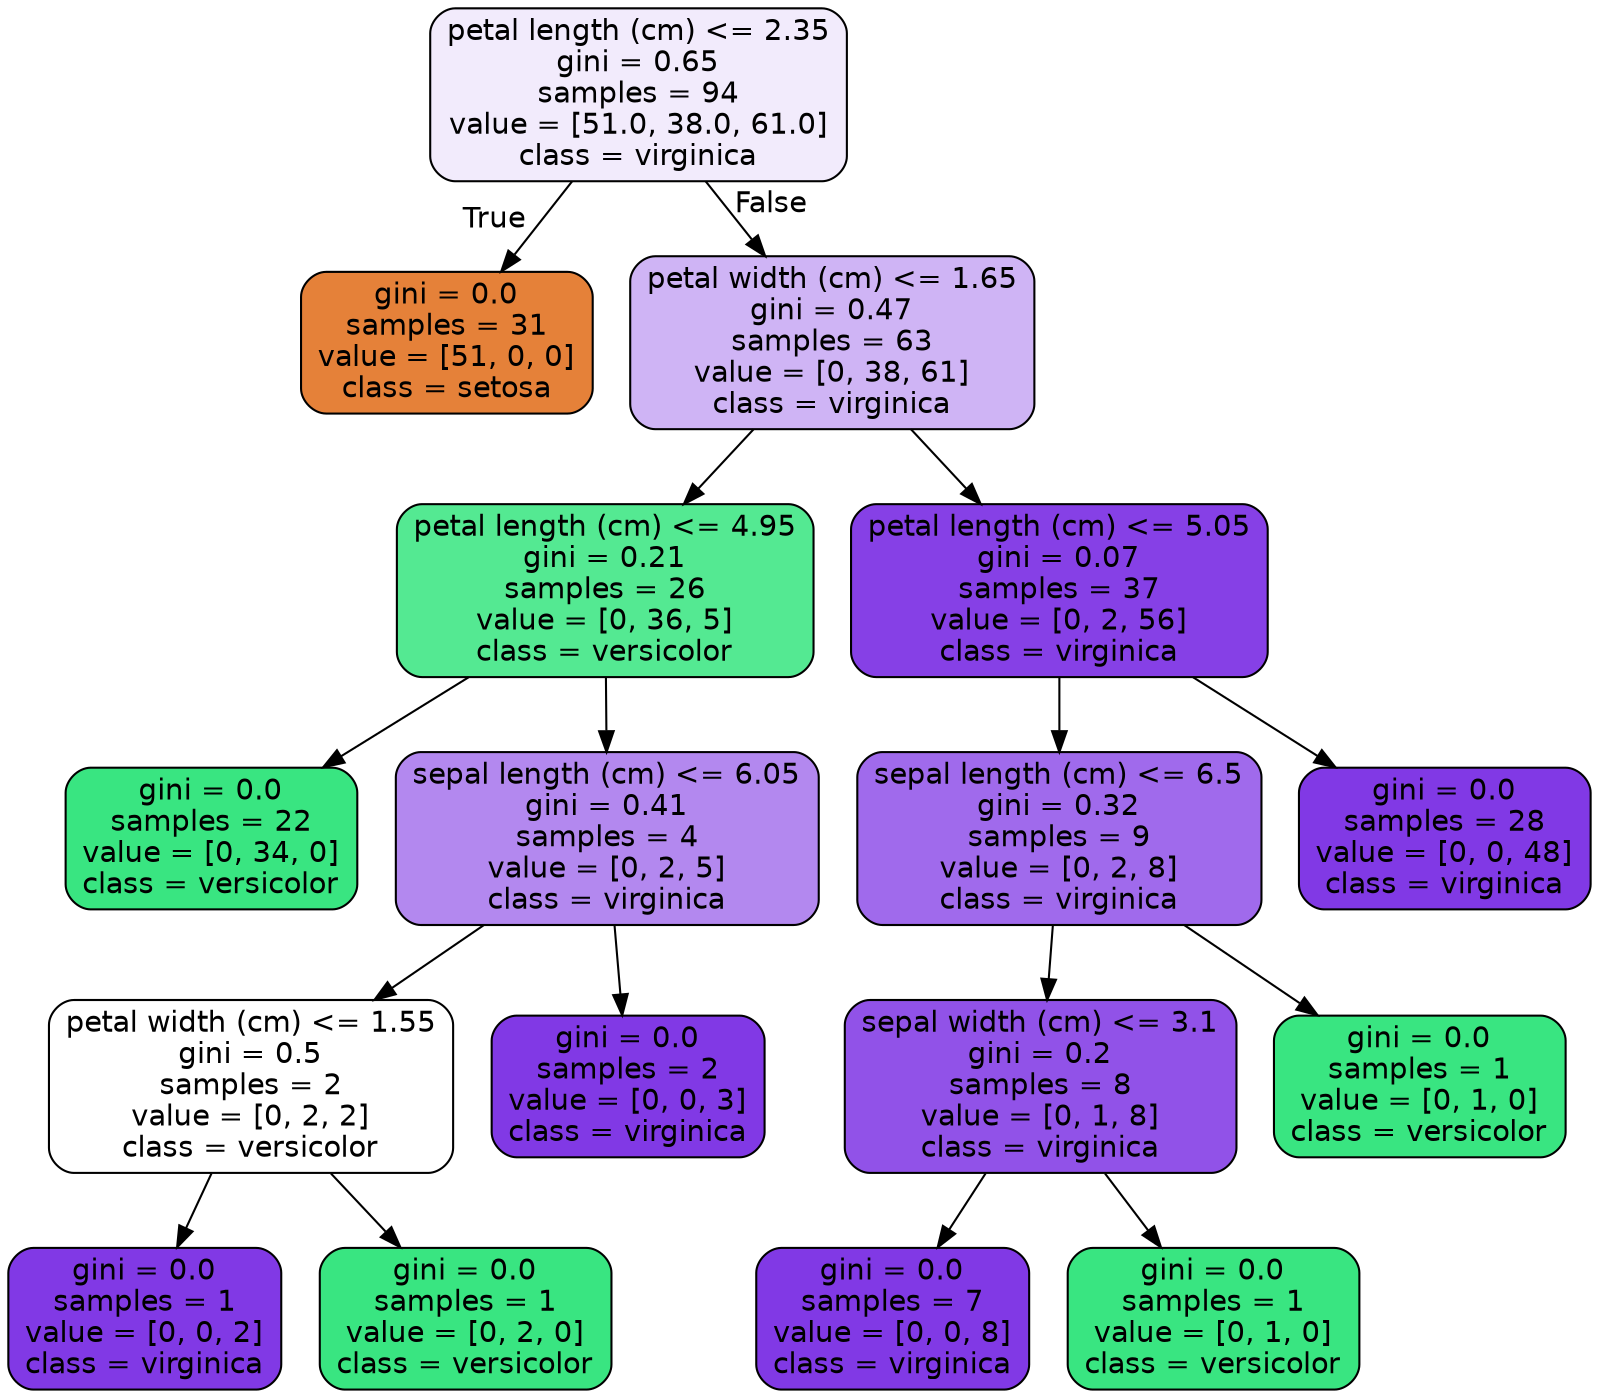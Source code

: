 digraph Tree {
node [shape=box, style="filled, rounded", color="black", fontname="helvetica"] ;
edge [fontname="helvetica"] ;
0 [label="petal length (cm) <= 2.35\ngini = 0.65\nsamples = 94\nvalue = [51.0, 38.0, 61.0]\nclass = virginica", fillcolor="#f2ebfc"] ;
1 [label="gini = 0.0\nsamples = 31\nvalue = [51, 0, 0]\nclass = setosa", fillcolor="#e58139"] ;
0 -> 1 [labeldistance=2.5, labelangle=45, headlabel="True"] ;
2 [label="petal width (cm) <= 1.65\ngini = 0.47\nsamples = 63\nvalue = [0, 38, 61]\nclass = virginica", fillcolor="#cfb4f5"] ;
0 -> 2 [labeldistance=2.5, labelangle=-45, headlabel="False"] ;
3 [label="petal length (cm) <= 4.95\ngini = 0.21\nsamples = 26\nvalue = [0, 36, 5]\nclass = versicolor", fillcolor="#54e992"] ;
2 -> 3 ;
4 [label="gini = 0.0\nsamples = 22\nvalue = [0, 34, 0]\nclass = versicolor", fillcolor="#39e581"] ;
3 -> 4 ;
5 [label="sepal length (cm) <= 6.05\ngini = 0.41\nsamples = 4\nvalue = [0, 2, 5]\nclass = virginica", fillcolor="#b388ef"] ;
3 -> 5 ;
6 [label="petal width (cm) <= 1.55\ngini = 0.5\nsamples = 2\nvalue = [0, 2, 2]\nclass = versicolor", fillcolor="#ffffff"] ;
5 -> 6 ;
7 [label="gini = 0.0\nsamples = 1\nvalue = [0, 0, 2]\nclass = virginica", fillcolor="#8139e5"] ;
6 -> 7 ;
8 [label="gini = 0.0\nsamples = 1\nvalue = [0, 2, 0]\nclass = versicolor", fillcolor="#39e581"] ;
6 -> 8 ;
9 [label="gini = 0.0\nsamples = 2\nvalue = [0, 0, 3]\nclass = virginica", fillcolor="#8139e5"] ;
5 -> 9 ;
10 [label="petal length (cm) <= 5.05\ngini = 0.07\nsamples = 37\nvalue = [0, 2, 56]\nclass = virginica", fillcolor="#8640e6"] ;
2 -> 10 ;
11 [label="sepal length (cm) <= 6.5\ngini = 0.32\nsamples = 9\nvalue = [0, 2, 8]\nclass = virginica", fillcolor="#a06aec"] ;
10 -> 11 ;
12 [label="sepal width (cm) <= 3.1\ngini = 0.2\nsamples = 8\nvalue = [0, 1, 8]\nclass = virginica", fillcolor="#9152e8"] ;
11 -> 12 ;
13 [label="gini = 0.0\nsamples = 7\nvalue = [0, 0, 8]\nclass = virginica", fillcolor="#8139e5"] ;
12 -> 13 ;
14 [label="gini = 0.0\nsamples = 1\nvalue = [0, 1, 0]\nclass = versicolor", fillcolor="#39e581"] ;
12 -> 14 ;
15 [label="gini = 0.0\nsamples = 1\nvalue = [0, 1, 0]\nclass = versicolor", fillcolor="#39e581"] ;
11 -> 15 ;
16 [label="gini = 0.0\nsamples = 28\nvalue = [0, 0, 48]\nclass = virginica", fillcolor="#8139e5"] ;
10 -> 16 ;
}